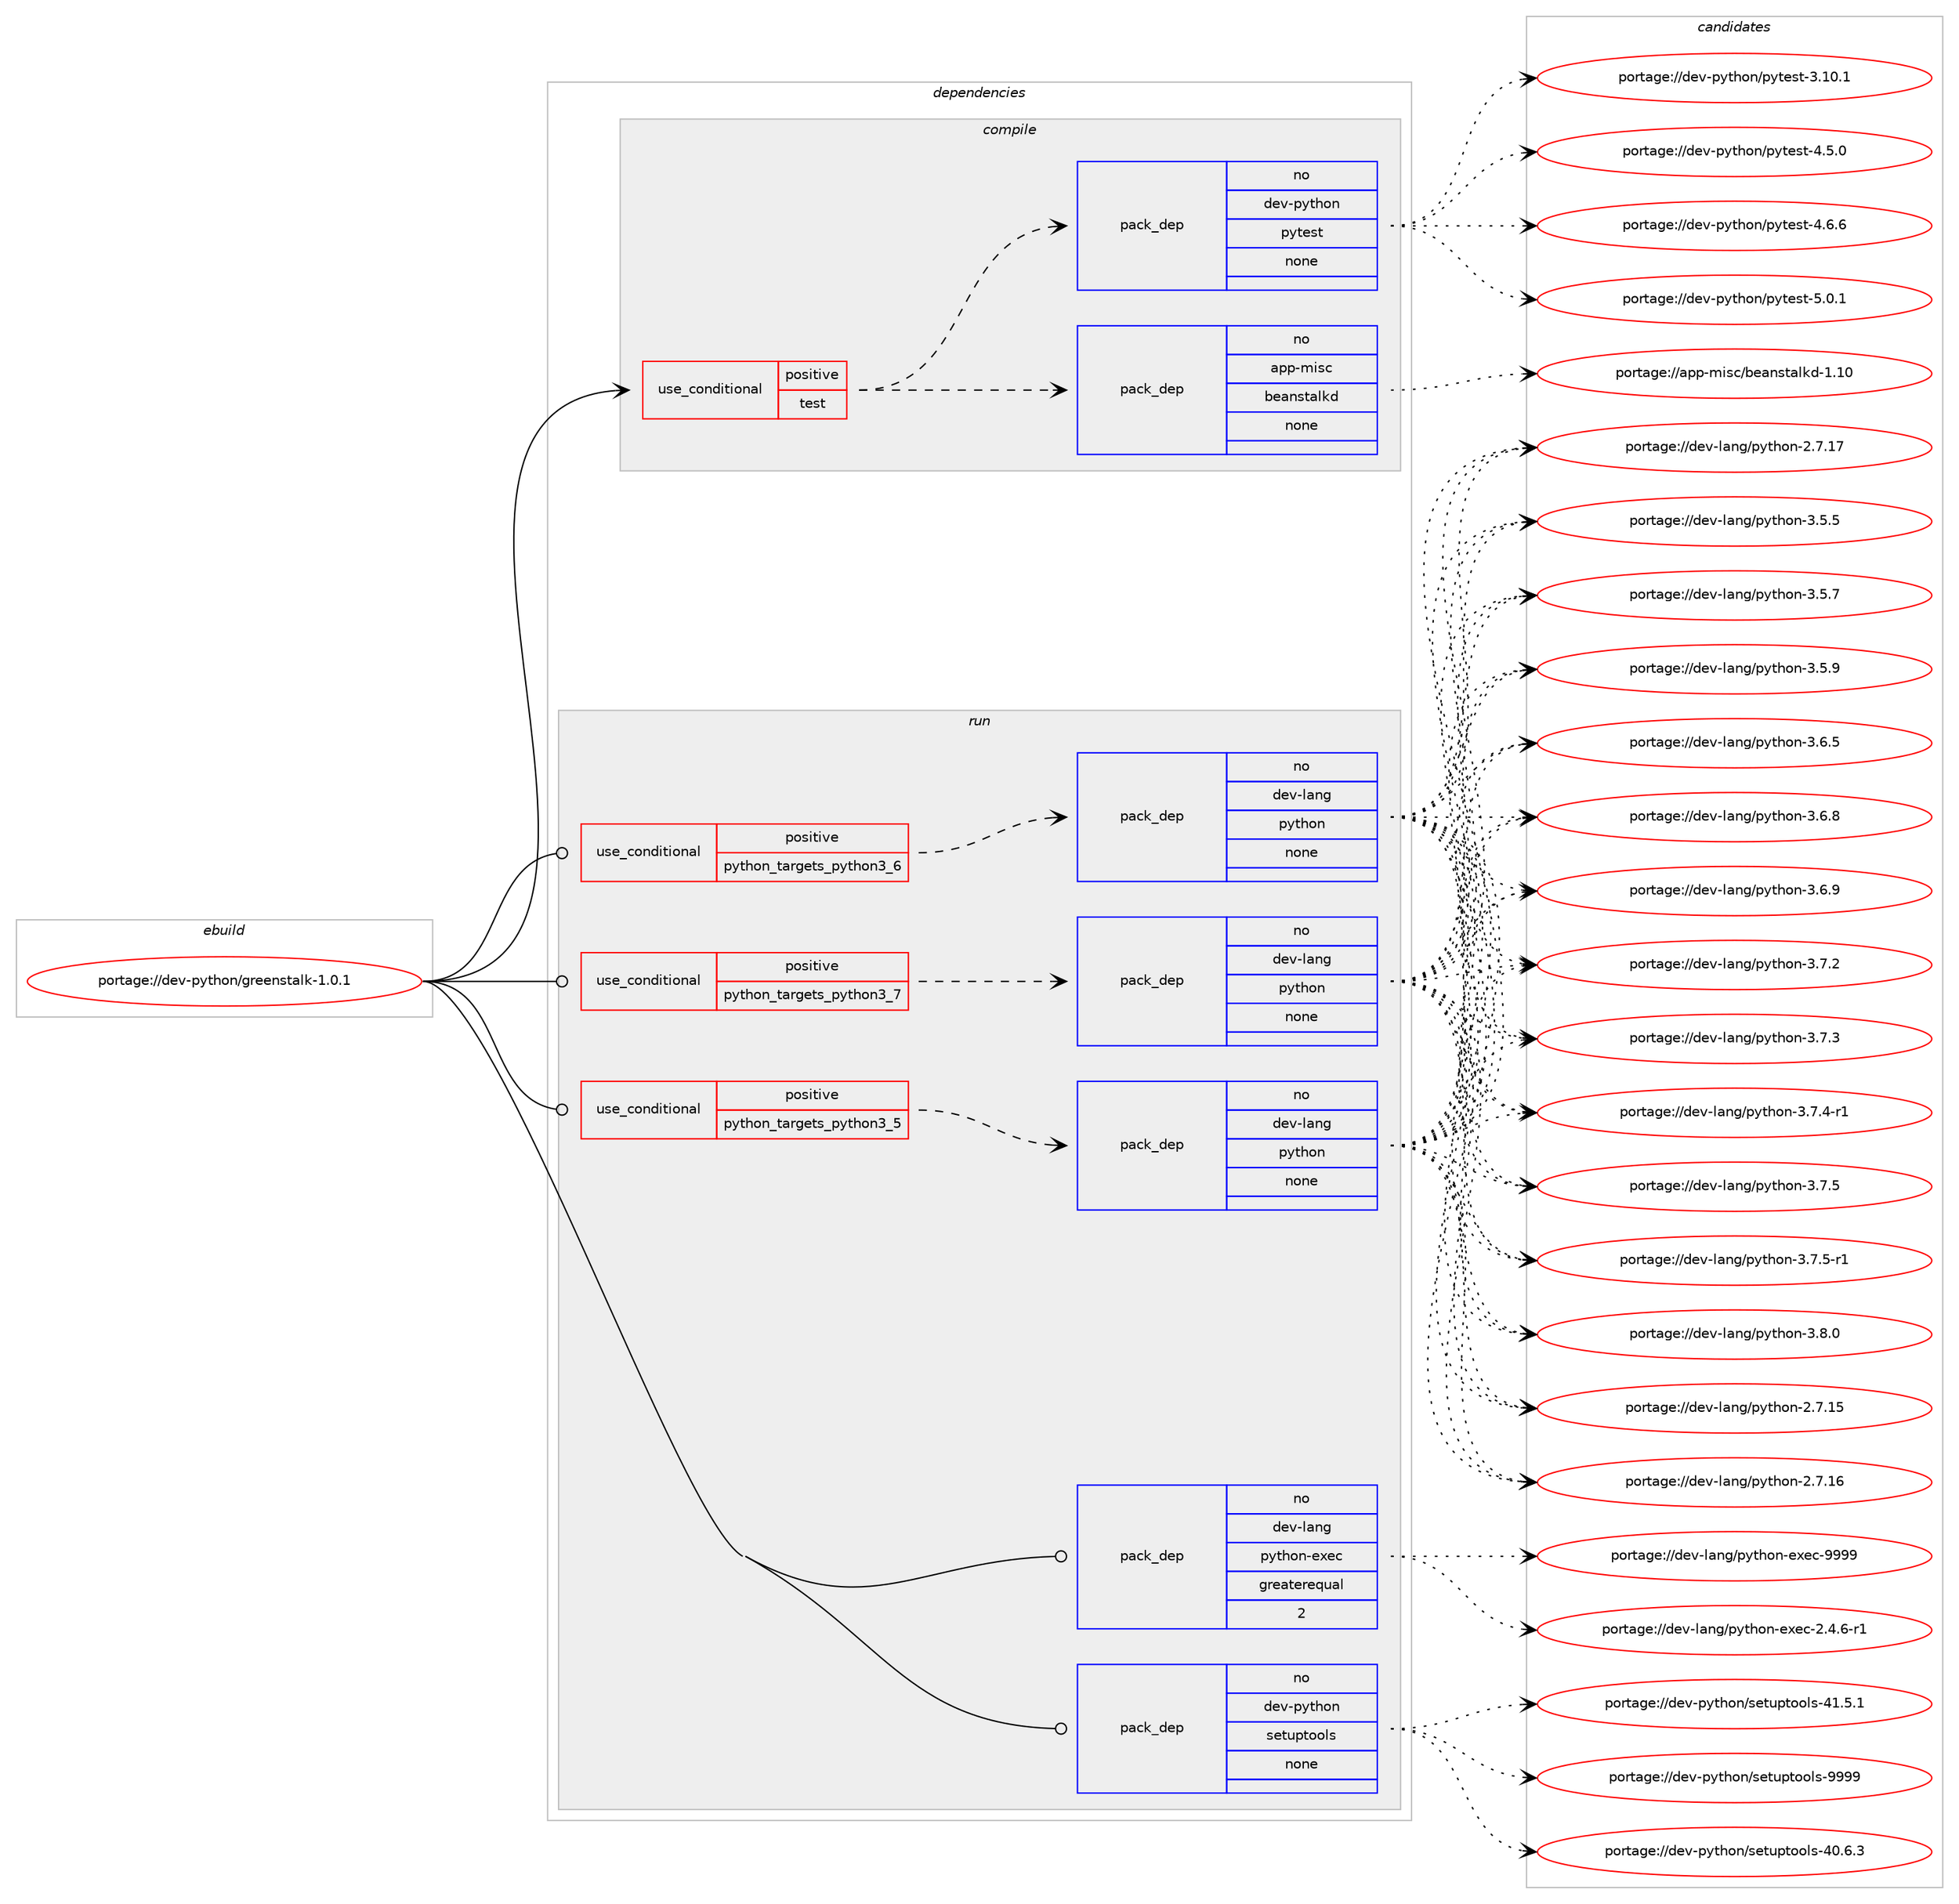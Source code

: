 digraph prolog {

# *************
# Graph options
# *************

newrank=true;
concentrate=true;
compound=true;
graph [rankdir=LR,fontname=Helvetica,fontsize=10,ranksep=1.5];#, ranksep=2.5, nodesep=0.2];
edge  [arrowhead=vee];
node  [fontname=Helvetica,fontsize=10];

# **********
# The ebuild
# **********

subgraph cluster_leftcol {
color=gray;
rank=same;
label=<<i>ebuild</i>>;
id [label="portage://dev-python/greenstalk-1.0.1", color=red, width=4, href="../dev-python/greenstalk-1.0.1.svg"];
}

# ****************
# The dependencies
# ****************

subgraph cluster_midcol {
color=gray;
label=<<i>dependencies</i>>;
subgraph cluster_compile {
fillcolor="#eeeeee";
style=filled;
label=<<i>compile</i>>;
subgraph cond29475 {
dependency142322 [label=<<TABLE BORDER="0" CELLBORDER="1" CELLSPACING="0" CELLPADDING="4"><TR><TD ROWSPAN="3" CELLPADDING="10">use_conditional</TD></TR><TR><TD>positive</TD></TR><TR><TD>test</TD></TR></TABLE>>, shape=none, color=red];
subgraph pack109528 {
dependency142323 [label=<<TABLE BORDER="0" CELLBORDER="1" CELLSPACING="0" CELLPADDING="4" WIDTH="220"><TR><TD ROWSPAN="6" CELLPADDING="30">pack_dep</TD></TR><TR><TD WIDTH="110">no</TD></TR><TR><TD>app-misc</TD></TR><TR><TD>beanstalkd</TD></TR><TR><TD>none</TD></TR><TR><TD></TD></TR></TABLE>>, shape=none, color=blue];
}
dependency142322:e -> dependency142323:w [weight=20,style="dashed",arrowhead="vee"];
subgraph pack109529 {
dependency142324 [label=<<TABLE BORDER="0" CELLBORDER="1" CELLSPACING="0" CELLPADDING="4" WIDTH="220"><TR><TD ROWSPAN="6" CELLPADDING="30">pack_dep</TD></TR><TR><TD WIDTH="110">no</TD></TR><TR><TD>dev-python</TD></TR><TR><TD>pytest</TD></TR><TR><TD>none</TD></TR><TR><TD></TD></TR></TABLE>>, shape=none, color=blue];
}
dependency142322:e -> dependency142324:w [weight=20,style="dashed",arrowhead="vee"];
}
id:e -> dependency142322:w [weight=20,style="solid",arrowhead="vee"];
}
subgraph cluster_compileandrun {
fillcolor="#eeeeee";
style=filled;
label=<<i>compile and run</i>>;
}
subgraph cluster_run {
fillcolor="#eeeeee";
style=filled;
label=<<i>run</i>>;
subgraph cond29476 {
dependency142325 [label=<<TABLE BORDER="0" CELLBORDER="1" CELLSPACING="0" CELLPADDING="4"><TR><TD ROWSPAN="3" CELLPADDING="10">use_conditional</TD></TR><TR><TD>positive</TD></TR><TR><TD>python_targets_python3_5</TD></TR></TABLE>>, shape=none, color=red];
subgraph pack109530 {
dependency142326 [label=<<TABLE BORDER="0" CELLBORDER="1" CELLSPACING="0" CELLPADDING="4" WIDTH="220"><TR><TD ROWSPAN="6" CELLPADDING="30">pack_dep</TD></TR><TR><TD WIDTH="110">no</TD></TR><TR><TD>dev-lang</TD></TR><TR><TD>python</TD></TR><TR><TD>none</TD></TR><TR><TD></TD></TR></TABLE>>, shape=none, color=blue];
}
dependency142325:e -> dependency142326:w [weight=20,style="dashed",arrowhead="vee"];
}
id:e -> dependency142325:w [weight=20,style="solid",arrowhead="odot"];
subgraph cond29477 {
dependency142327 [label=<<TABLE BORDER="0" CELLBORDER="1" CELLSPACING="0" CELLPADDING="4"><TR><TD ROWSPAN="3" CELLPADDING="10">use_conditional</TD></TR><TR><TD>positive</TD></TR><TR><TD>python_targets_python3_6</TD></TR></TABLE>>, shape=none, color=red];
subgraph pack109531 {
dependency142328 [label=<<TABLE BORDER="0" CELLBORDER="1" CELLSPACING="0" CELLPADDING="4" WIDTH="220"><TR><TD ROWSPAN="6" CELLPADDING="30">pack_dep</TD></TR><TR><TD WIDTH="110">no</TD></TR><TR><TD>dev-lang</TD></TR><TR><TD>python</TD></TR><TR><TD>none</TD></TR><TR><TD></TD></TR></TABLE>>, shape=none, color=blue];
}
dependency142327:e -> dependency142328:w [weight=20,style="dashed",arrowhead="vee"];
}
id:e -> dependency142327:w [weight=20,style="solid",arrowhead="odot"];
subgraph cond29478 {
dependency142329 [label=<<TABLE BORDER="0" CELLBORDER="1" CELLSPACING="0" CELLPADDING="4"><TR><TD ROWSPAN="3" CELLPADDING="10">use_conditional</TD></TR><TR><TD>positive</TD></TR><TR><TD>python_targets_python3_7</TD></TR></TABLE>>, shape=none, color=red];
subgraph pack109532 {
dependency142330 [label=<<TABLE BORDER="0" CELLBORDER="1" CELLSPACING="0" CELLPADDING="4" WIDTH="220"><TR><TD ROWSPAN="6" CELLPADDING="30">pack_dep</TD></TR><TR><TD WIDTH="110">no</TD></TR><TR><TD>dev-lang</TD></TR><TR><TD>python</TD></TR><TR><TD>none</TD></TR><TR><TD></TD></TR></TABLE>>, shape=none, color=blue];
}
dependency142329:e -> dependency142330:w [weight=20,style="dashed",arrowhead="vee"];
}
id:e -> dependency142329:w [weight=20,style="solid",arrowhead="odot"];
subgraph pack109533 {
dependency142331 [label=<<TABLE BORDER="0" CELLBORDER="1" CELLSPACING="0" CELLPADDING="4" WIDTH="220"><TR><TD ROWSPAN="6" CELLPADDING="30">pack_dep</TD></TR><TR><TD WIDTH="110">no</TD></TR><TR><TD>dev-lang</TD></TR><TR><TD>python-exec</TD></TR><TR><TD>greaterequal</TD></TR><TR><TD>2</TD></TR></TABLE>>, shape=none, color=blue];
}
id:e -> dependency142331:w [weight=20,style="solid",arrowhead="odot"];
subgraph pack109534 {
dependency142332 [label=<<TABLE BORDER="0" CELLBORDER="1" CELLSPACING="0" CELLPADDING="4" WIDTH="220"><TR><TD ROWSPAN="6" CELLPADDING="30">pack_dep</TD></TR><TR><TD WIDTH="110">no</TD></TR><TR><TD>dev-python</TD></TR><TR><TD>setuptools</TD></TR><TR><TD>none</TD></TR><TR><TD></TD></TR></TABLE>>, shape=none, color=blue];
}
id:e -> dependency142332:w [weight=20,style="solid",arrowhead="odot"];
}
}

# **************
# The candidates
# **************

subgraph cluster_choices {
rank=same;
color=gray;
label=<<i>candidates</i>>;

subgraph choice109528 {
color=black;
nodesep=1;
choiceportage971121124510910511599479810197110115116971081071004549464948 [label="portage://app-misc/beanstalkd-1.10", color=red, width=4,href="../app-misc/beanstalkd-1.10.svg"];
dependency142323:e -> choiceportage971121124510910511599479810197110115116971081071004549464948:w [style=dotted,weight="100"];
}
subgraph choice109529 {
color=black;
nodesep=1;
choiceportage100101118451121211161041111104711212111610111511645514649484649 [label="portage://dev-python/pytest-3.10.1", color=red, width=4,href="../dev-python/pytest-3.10.1.svg"];
choiceportage1001011184511212111610411111047112121116101115116455246534648 [label="portage://dev-python/pytest-4.5.0", color=red, width=4,href="../dev-python/pytest-4.5.0.svg"];
choiceportage1001011184511212111610411111047112121116101115116455246544654 [label="portage://dev-python/pytest-4.6.6", color=red, width=4,href="../dev-python/pytest-4.6.6.svg"];
choiceportage1001011184511212111610411111047112121116101115116455346484649 [label="portage://dev-python/pytest-5.0.1", color=red, width=4,href="../dev-python/pytest-5.0.1.svg"];
dependency142324:e -> choiceportage100101118451121211161041111104711212111610111511645514649484649:w [style=dotted,weight="100"];
dependency142324:e -> choiceportage1001011184511212111610411111047112121116101115116455246534648:w [style=dotted,weight="100"];
dependency142324:e -> choiceportage1001011184511212111610411111047112121116101115116455246544654:w [style=dotted,weight="100"];
dependency142324:e -> choiceportage1001011184511212111610411111047112121116101115116455346484649:w [style=dotted,weight="100"];
}
subgraph choice109530 {
color=black;
nodesep=1;
choiceportage10010111845108971101034711212111610411111045504655464953 [label="portage://dev-lang/python-2.7.15", color=red, width=4,href="../dev-lang/python-2.7.15.svg"];
choiceportage10010111845108971101034711212111610411111045504655464954 [label="portage://dev-lang/python-2.7.16", color=red, width=4,href="../dev-lang/python-2.7.16.svg"];
choiceportage10010111845108971101034711212111610411111045504655464955 [label="portage://dev-lang/python-2.7.17", color=red, width=4,href="../dev-lang/python-2.7.17.svg"];
choiceportage100101118451089711010347112121116104111110455146534653 [label="portage://dev-lang/python-3.5.5", color=red, width=4,href="../dev-lang/python-3.5.5.svg"];
choiceportage100101118451089711010347112121116104111110455146534655 [label="portage://dev-lang/python-3.5.7", color=red, width=4,href="../dev-lang/python-3.5.7.svg"];
choiceportage100101118451089711010347112121116104111110455146534657 [label="portage://dev-lang/python-3.5.9", color=red, width=4,href="../dev-lang/python-3.5.9.svg"];
choiceportage100101118451089711010347112121116104111110455146544653 [label="portage://dev-lang/python-3.6.5", color=red, width=4,href="../dev-lang/python-3.6.5.svg"];
choiceportage100101118451089711010347112121116104111110455146544656 [label="portage://dev-lang/python-3.6.8", color=red, width=4,href="../dev-lang/python-3.6.8.svg"];
choiceportage100101118451089711010347112121116104111110455146544657 [label="portage://dev-lang/python-3.6.9", color=red, width=4,href="../dev-lang/python-3.6.9.svg"];
choiceportage100101118451089711010347112121116104111110455146554650 [label="portage://dev-lang/python-3.7.2", color=red, width=4,href="../dev-lang/python-3.7.2.svg"];
choiceportage100101118451089711010347112121116104111110455146554651 [label="portage://dev-lang/python-3.7.3", color=red, width=4,href="../dev-lang/python-3.7.3.svg"];
choiceportage1001011184510897110103471121211161041111104551465546524511449 [label="portage://dev-lang/python-3.7.4-r1", color=red, width=4,href="../dev-lang/python-3.7.4-r1.svg"];
choiceportage100101118451089711010347112121116104111110455146554653 [label="portage://dev-lang/python-3.7.5", color=red, width=4,href="../dev-lang/python-3.7.5.svg"];
choiceportage1001011184510897110103471121211161041111104551465546534511449 [label="portage://dev-lang/python-3.7.5-r1", color=red, width=4,href="../dev-lang/python-3.7.5-r1.svg"];
choiceportage100101118451089711010347112121116104111110455146564648 [label="portage://dev-lang/python-3.8.0", color=red, width=4,href="../dev-lang/python-3.8.0.svg"];
dependency142326:e -> choiceportage10010111845108971101034711212111610411111045504655464953:w [style=dotted,weight="100"];
dependency142326:e -> choiceportage10010111845108971101034711212111610411111045504655464954:w [style=dotted,weight="100"];
dependency142326:e -> choiceportage10010111845108971101034711212111610411111045504655464955:w [style=dotted,weight="100"];
dependency142326:e -> choiceportage100101118451089711010347112121116104111110455146534653:w [style=dotted,weight="100"];
dependency142326:e -> choiceportage100101118451089711010347112121116104111110455146534655:w [style=dotted,weight="100"];
dependency142326:e -> choiceportage100101118451089711010347112121116104111110455146534657:w [style=dotted,weight="100"];
dependency142326:e -> choiceportage100101118451089711010347112121116104111110455146544653:w [style=dotted,weight="100"];
dependency142326:e -> choiceportage100101118451089711010347112121116104111110455146544656:w [style=dotted,weight="100"];
dependency142326:e -> choiceportage100101118451089711010347112121116104111110455146544657:w [style=dotted,weight="100"];
dependency142326:e -> choiceportage100101118451089711010347112121116104111110455146554650:w [style=dotted,weight="100"];
dependency142326:e -> choiceportage100101118451089711010347112121116104111110455146554651:w [style=dotted,weight="100"];
dependency142326:e -> choiceportage1001011184510897110103471121211161041111104551465546524511449:w [style=dotted,weight="100"];
dependency142326:e -> choiceportage100101118451089711010347112121116104111110455146554653:w [style=dotted,weight="100"];
dependency142326:e -> choiceportage1001011184510897110103471121211161041111104551465546534511449:w [style=dotted,weight="100"];
dependency142326:e -> choiceportage100101118451089711010347112121116104111110455146564648:w [style=dotted,weight="100"];
}
subgraph choice109531 {
color=black;
nodesep=1;
choiceportage10010111845108971101034711212111610411111045504655464953 [label="portage://dev-lang/python-2.7.15", color=red, width=4,href="../dev-lang/python-2.7.15.svg"];
choiceportage10010111845108971101034711212111610411111045504655464954 [label="portage://dev-lang/python-2.7.16", color=red, width=4,href="../dev-lang/python-2.7.16.svg"];
choiceportage10010111845108971101034711212111610411111045504655464955 [label="portage://dev-lang/python-2.7.17", color=red, width=4,href="../dev-lang/python-2.7.17.svg"];
choiceportage100101118451089711010347112121116104111110455146534653 [label="portage://dev-lang/python-3.5.5", color=red, width=4,href="../dev-lang/python-3.5.5.svg"];
choiceportage100101118451089711010347112121116104111110455146534655 [label="portage://dev-lang/python-3.5.7", color=red, width=4,href="../dev-lang/python-3.5.7.svg"];
choiceportage100101118451089711010347112121116104111110455146534657 [label="portage://dev-lang/python-3.5.9", color=red, width=4,href="../dev-lang/python-3.5.9.svg"];
choiceportage100101118451089711010347112121116104111110455146544653 [label="portage://dev-lang/python-3.6.5", color=red, width=4,href="../dev-lang/python-3.6.5.svg"];
choiceportage100101118451089711010347112121116104111110455146544656 [label="portage://dev-lang/python-3.6.8", color=red, width=4,href="../dev-lang/python-3.6.8.svg"];
choiceportage100101118451089711010347112121116104111110455146544657 [label="portage://dev-lang/python-3.6.9", color=red, width=4,href="../dev-lang/python-3.6.9.svg"];
choiceportage100101118451089711010347112121116104111110455146554650 [label="portage://dev-lang/python-3.7.2", color=red, width=4,href="../dev-lang/python-3.7.2.svg"];
choiceportage100101118451089711010347112121116104111110455146554651 [label="portage://dev-lang/python-3.7.3", color=red, width=4,href="../dev-lang/python-3.7.3.svg"];
choiceportage1001011184510897110103471121211161041111104551465546524511449 [label="portage://dev-lang/python-3.7.4-r1", color=red, width=4,href="../dev-lang/python-3.7.4-r1.svg"];
choiceportage100101118451089711010347112121116104111110455146554653 [label="portage://dev-lang/python-3.7.5", color=red, width=4,href="../dev-lang/python-3.7.5.svg"];
choiceportage1001011184510897110103471121211161041111104551465546534511449 [label="portage://dev-lang/python-3.7.5-r1", color=red, width=4,href="../dev-lang/python-3.7.5-r1.svg"];
choiceportage100101118451089711010347112121116104111110455146564648 [label="portage://dev-lang/python-3.8.0", color=red, width=4,href="../dev-lang/python-3.8.0.svg"];
dependency142328:e -> choiceportage10010111845108971101034711212111610411111045504655464953:w [style=dotted,weight="100"];
dependency142328:e -> choiceportage10010111845108971101034711212111610411111045504655464954:w [style=dotted,weight="100"];
dependency142328:e -> choiceportage10010111845108971101034711212111610411111045504655464955:w [style=dotted,weight="100"];
dependency142328:e -> choiceportage100101118451089711010347112121116104111110455146534653:w [style=dotted,weight="100"];
dependency142328:e -> choiceportage100101118451089711010347112121116104111110455146534655:w [style=dotted,weight="100"];
dependency142328:e -> choiceportage100101118451089711010347112121116104111110455146534657:w [style=dotted,weight="100"];
dependency142328:e -> choiceportage100101118451089711010347112121116104111110455146544653:w [style=dotted,weight="100"];
dependency142328:e -> choiceportage100101118451089711010347112121116104111110455146544656:w [style=dotted,weight="100"];
dependency142328:e -> choiceportage100101118451089711010347112121116104111110455146544657:w [style=dotted,weight="100"];
dependency142328:e -> choiceportage100101118451089711010347112121116104111110455146554650:w [style=dotted,weight="100"];
dependency142328:e -> choiceportage100101118451089711010347112121116104111110455146554651:w [style=dotted,weight="100"];
dependency142328:e -> choiceportage1001011184510897110103471121211161041111104551465546524511449:w [style=dotted,weight="100"];
dependency142328:e -> choiceportage100101118451089711010347112121116104111110455146554653:w [style=dotted,weight="100"];
dependency142328:e -> choiceportage1001011184510897110103471121211161041111104551465546534511449:w [style=dotted,weight="100"];
dependency142328:e -> choiceportage100101118451089711010347112121116104111110455146564648:w [style=dotted,weight="100"];
}
subgraph choice109532 {
color=black;
nodesep=1;
choiceportage10010111845108971101034711212111610411111045504655464953 [label="portage://dev-lang/python-2.7.15", color=red, width=4,href="../dev-lang/python-2.7.15.svg"];
choiceportage10010111845108971101034711212111610411111045504655464954 [label="portage://dev-lang/python-2.7.16", color=red, width=4,href="../dev-lang/python-2.7.16.svg"];
choiceportage10010111845108971101034711212111610411111045504655464955 [label="portage://dev-lang/python-2.7.17", color=red, width=4,href="../dev-lang/python-2.7.17.svg"];
choiceportage100101118451089711010347112121116104111110455146534653 [label="portage://dev-lang/python-3.5.5", color=red, width=4,href="../dev-lang/python-3.5.5.svg"];
choiceportage100101118451089711010347112121116104111110455146534655 [label="portage://dev-lang/python-3.5.7", color=red, width=4,href="../dev-lang/python-3.5.7.svg"];
choiceportage100101118451089711010347112121116104111110455146534657 [label="portage://dev-lang/python-3.5.9", color=red, width=4,href="../dev-lang/python-3.5.9.svg"];
choiceportage100101118451089711010347112121116104111110455146544653 [label="portage://dev-lang/python-3.6.5", color=red, width=4,href="../dev-lang/python-3.6.5.svg"];
choiceportage100101118451089711010347112121116104111110455146544656 [label="portage://dev-lang/python-3.6.8", color=red, width=4,href="../dev-lang/python-3.6.8.svg"];
choiceportage100101118451089711010347112121116104111110455146544657 [label="portage://dev-lang/python-3.6.9", color=red, width=4,href="../dev-lang/python-3.6.9.svg"];
choiceportage100101118451089711010347112121116104111110455146554650 [label="portage://dev-lang/python-3.7.2", color=red, width=4,href="../dev-lang/python-3.7.2.svg"];
choiceportage100101118451089711010347112121116104111110455146554651 [label="portage://dev-lang/python-3.7.3", color=red, width=4,href="../dev-lang/python-3.7.3.svg"];
choiceportage1001011184510897110103471121211161041111104551465546524511449 [label="portage://dev-lang/python-3.7.4-r1", color=red, width=4,href="../dev-lang/python-3.7.4-r1.svg"];
choiceportage100101118451089711010347112121116104111110455146554653 [label="portage://dev-lang/python-3.7.5", color=red, width=4,href="../dev-lang/python-3.7.5.svg"];
choiceportage1001011184510897110103471121211161041111104551465546534511449 [label="portage://dev-lang/python-3.7.5-r1", color=red, width=4,href="../dev-lang/python-3.7.5-r1.svg"];
choiceportage100101118451089711010347112121116104111110455146564648 [label="portage://dev-lang/python-3.8.0", color=red, width=4,href="../dev-lang/python-3.8.0.svg"];
dependency142330:e -> choiceportage10010111845108971101034711212111610411111045504655464953:w [style=dotted,weight="100"];
dependency142330:e -> choiceportage10010111845108971101034711212111610411111045504655464954:w [style=dotted,weight="100"];
dependency142330:e -> choiceportage10010111845108971101034711212111610411111045504655464955:w [style=dotted,weight="100"];
dependency142330:e -> choiceportage100101118451089711010347112121116104111110455146534653:w [style=dotted,weight="100"];
dependency142330:e -> choiceportage100101118451089711010347112121116104111110455146534655:w [style=dotted,weight="100"];
dependency142330:e -> choiceportage100101118451089711010347112121116104111110455146534657:w [style=dotted,weight="100"];
dependency142330:e -> choiceportage100101118451089711010347112121116104111110455146544653:w [style=dotted,weight="100"];
dependency142330:e -> choiceportage100101118451089711010347112121116104111110455146544656:w [style=dotted,weight="100"];
dependency142330:e -> choiceportage100101118451089711010347112121116104111110455146544657:w [style=dotted,weight="100"];
dependency142330:e -> choiceportage100101118451089711010347112121116104111110455146554650:w [style=dotted,weight="100"];
dependency142330:e -> choiceportage100101118451089711010347112121116104111110455146554651:w [style=dotted,weight="100"];
dependency142330:e -> choiceportage1001011184510897110103471121211161041111104551465546524511449:w [style=dotted,weight="100"];
dependency142330:e -> choiceportage100101118451089711010347112121116104111110455146554653:w [style=dotted,weight="100"];
dependency142330:e -> choiceportage1001011184510897110103471121211161041111104551465546534511449:w [style=dotted,weight="100"];
dependency142330:e -> choiceportage100101118451089711010347112121116104111110455146564648:w [style=dotted,weight="100"];
}
subgraph choice109533 {
color=black;
nodesep=1;
choiceportage10010111845108971101034711212111610411111045101120101994550465246544511449 [label="portage://dev-lang/python-exec-2.4.6-r1", color=red, width=4,href="../dev-lang/python-exec-2.4.6-r1.svg"];
choiceportage10010111845108971101034711212111610411111045101120101994557575757 [label="portage://dev-lang/python-exec-9999", color=red, width=4,href="../dev-lang/python-exec-9999.svg"];
dependency142331:e -> choiceportage10010111845108971101034711212111610411111045101120101994550465246544511449:w [style=dotted,weight="100"];
dependency142331:e -> choiceportage10010111845108971101034711212111610411111045101120101994557575757:w [style=dotted,weight="100"];
}
subgraph choice109534 {
color=black;
nodesep=1;
choiceportage100101118451121211161041111104711510111611711211611111110811545524846544651 [label="portage://dev-python/setuptools-40.6.3", color=red, width=4,href="../dev-python/setuptools-40.6.3.svg"];
choiceportage100101118451121211161041111104711510111611711211611111110811545524946534649 [label="portage://dev-python/setuptools-41.5.1", color=red, width=4,href="../dev-python/setuptools-41.5.1.svg"];
choiceportage10010111845112121116104111110471151011161171121161111111081154557575757 [label="portage://dev-python/setuptools-9999", color=red, width=4,href="../dev-python/setuptools-9999.svg"];
dependency142332:e -> choiceportage100101118451121211161041111104711510111611711211611111110811545524846544651:w [style=dotted,weight="100"];
dependency142332:e -> choiceportage100101118451121211161041111104711510111611711211611111110811545524946534649:w [style=dotted,weight="100"];
dependency142332:e -> choiceportage10010111845112121116104111110471151011161171121161111111081154557575757:w [style=dotted,weight="100"];
}
}

}
